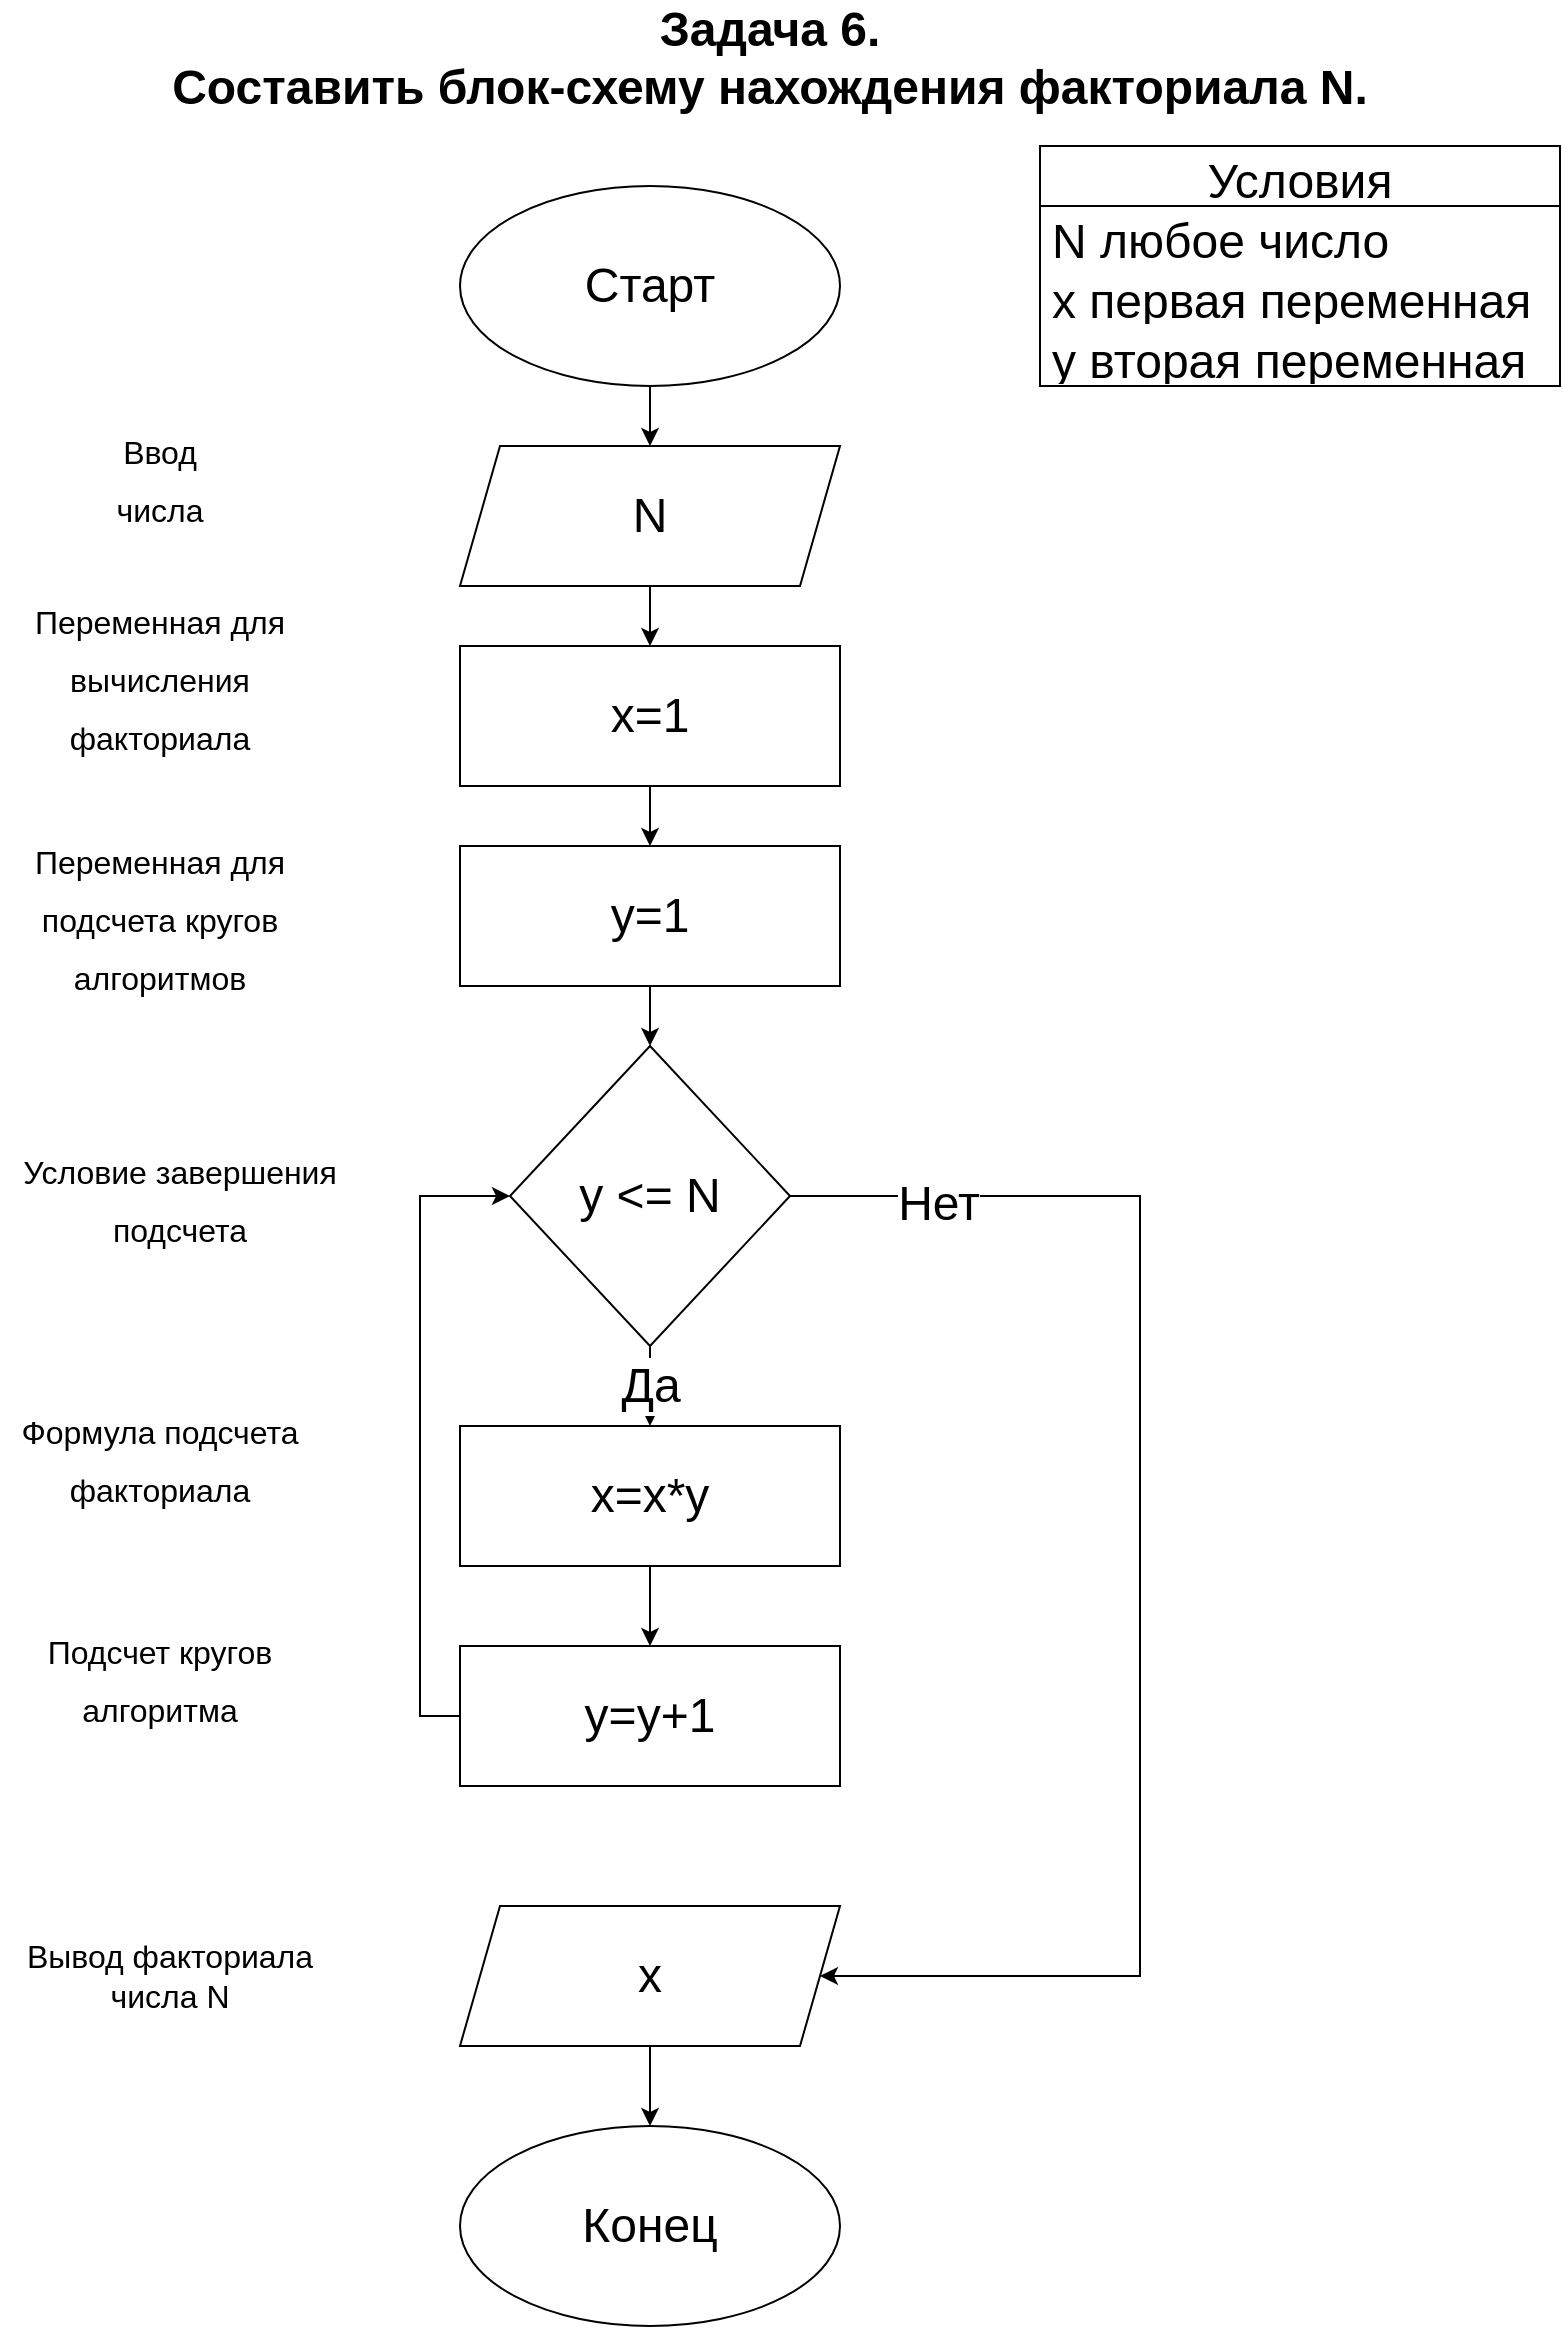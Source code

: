 <mxfile version="20.2.3" type="github">
  <diagram id="yz8uFTn369CeaQx-U4Oo" name="Страница 1">
    <mxGraphModel dx="868" dy="493" grid="1" gridSize="10" guides="1" tooltips="1" connect="1" arrows="1" fold="1" page="1" pageScale="1" pageWidth="827" pageHeight="1169" background="none" math="0" shadow="0">
      <root>
        <mxCell id="0" />
        <mxCell id="1" parent="0" />
        <mxCell id="iGjr5SG4mLfQ5k3Jn4Mq-11" style="edgeStyle=orthogonalEdgeStyle;rounded=0;orthogonalLoop=1;jettySize=auto;html=1;exitX=0.5;exitY=1;exitDx=0;exitDy=0;entryX=0.5;entryY=0;entryDx=0;entryDy=0;fontSize=24;" edge="1" parent="1" source="iGjr5SG4mLfQ5k3Jn4Mq-1" target="iGjr5SG4mLfQ5k3Jn4Mq-2">
          <mxGeometry relative="1" as="geometry" />
        </mxCell>
        <mxCell id="iGjr5SG4mLfQ5k3Jn4Mq-1" value="&lt;font style=&quot;font-size: 24px;&quot;&gt;Старт&lt;/font&gt;" style="ellipse;whiteSpace=wrap;html=1;" vertex="1" parent="1">
          <mxGeometry x="260" y="99" width="190" height="100" as="geometry" />
        </mxCell>
        <mxCell id="iGjr5SG4mLfQ5k3Jn4Mq-12" style="edgeStyle=orthogonalEdgeStyle;rounded=0;orthogonalLoop=1;jettySize=auto;html=1;exitX=0.5;exitY=1;exitDx=0;exitDy=0;entryX=0.5;entryY=0;entryDx=0;entryDy=0;fontSize=24;" edge="1" parent="1" source="iGjr5SG4mLfQ5k3Jn4Mq-2" target="iGjr5SG4mLfQ5k3Jn4Mq-3">
          <mxGeometry relative="1" as="geometry" />
        </mxCell>
        <mxCell id="iGjr5SG4mLfQ5k3Jn4Mq-2" value="N" style="shape=parallelogram;perimeter=parallelogramPerimeter;whiteSpace=wrap;html=1;fixedSize=1;fontSize=24;" vertex="1" parent="1">
          <mxGeometry x="260" y="229" width="190" height="70" as="geometry" />
        </mxCell>
        <mxCell id="iGjr5SG4mLfQ5k3Jn4Mq-13" style="edgeStyle=orthogonalEdgeStyle;rounded=0;orthogonalLoop=1;jettySize=auto;html=1;exitX=0.5;exitY=1;exitDx=0;exitDy=0;entryX=0.5;entryY=0;entryDx=0;entryDy=0;fontSize=24;" edge="1" parent="1" source="iGjr5SG4mLfQ5k3Jn4Mq-3" target="iGjr5SG4mLfQ5k3Jn4Mq-5">
          <mxGeometry relative="1" as="geometry" />
        </mxCell>
        <mxCell id="iGjr5SG4mLfQ5k3Jn4Mq-3" value="x=1" style="rounded=0;whiteSpace=wrap;html=1;fontSize=24;" vertex="1" parent="1">
          <mxGeometry x="260" y="329" width="190" height="70" as="geometry" />
        </mxCell>
        <mxCell id="iGjr5SG4mLfQ5k3Jn4Mq-14" style="edgeStyle=orthogonalEdgeStyle;rounded=0;orthogonalLoop=1;jettySize=auto;html=1;exitX=0.5;exitY=1;exitDx=0;exitDy=0;entryX=0.5;entryY=0;entryDx=0;entryDy=0;fontSize=24;" edge="1" parent="1" source="iGjr5SG4mLfQ5k3Jn4Mq-5" target="iGjr5SG4mLfQ5k3Jn4Mq-6">
          <mxGeometry relative="1" as="geometry" />
        </mxCell>
        <mxCell id="iGjr5SG4mLfQ5k3Jn4Mq-5" value="y=1" style="rounded=0;whiteSpace=wrap;html=1;fontSize=24;" vertex="1" parent="1">
          <mxGeometry x="260" y="429" width="190" height="70" as="geometry" />
        </mxCell>
        <mxCell id="iGjr5SG4mLfQ5k3Jn4Mq-15" value="Да" style="edgeStyle=orthogonalEdgeStyle;rounded=0;orthogonalLoop=1;jettySize=auto;html=1;exitX=0.5;exitY=1;exitDx=0;exitDy=0;entryX=0.5;entryY=0;entryDx=0;entryDy=0;fontSize=24;" edge="1" parent="1" source="iGjr5SG4mLfQ5k3Jn4Mq-6" target="iGjr5SG4mLfQ5k3Jn4Mq-7">
          <mxGeometry relative="1" as="geometry" />
        </mxCell>
        <mxCell id="iGjr5SG4mLfQ5k3Jn4Mq-18" style="edgeStyle=orthogonalEdgeStyle;rounded=0;orthogonalLoop=1;jettySize=auto;html=1;exitX=1;exitY=0.5;exitDx=0;exitDy=0;fontSize=24;entryX=1;entryY=0.5;entryDx=0;entryDy=0;" edge="1" parent="1" source="iGjr5SG4mLfQ5k3Jn4Mq-6" target="iGjr5SG4mLfQ5k3Jn4Mq-10">
          <mxGeometry relative="1" as="geometry">
            <mxPoint x="600" y="1009" as="targetPoint" />
            <Array as="points">
              <mxPoint x="600" y="604" />
              <mxPoint x="600" y="994" />
            </Array>
          </mxGeometry>
        </mxCell>
        <mxCell id="iGjr5SG4mLfQ5k3Jn4Mq-19" value="Нет" style="edgeLabel;html=1;align=center;verticalAlign=middle;resizable=0;points=[];fontSize=24;" vertex="1" connectable="0" parent="iGjr5SG4mLfQ5k3Jn4Mq-18">
          <mxGeometry x="-0.796" y="-4" relative="1" as="geometry">
            <mxPoint as="offset" />
          </mxGeometry>
        </mxCell>
        <mxCell id="iGjr5SG4mLfQ5k3Jn4Mq-6" value="y &amp;lt;= N" style="rhombus;whiteSpace=wrap;html=1;fontSize=24;" vertex="1" parent="1">
          <mxGeometry x="285" y="529" width="140" height="150" as="geometry" />
        </mxCell>
        <mxCell id="iGjr5SG4mLfQ5k3Jn4Mq-16" style="edgeStyle=orthogonalEdgeStyle;rounded=0;orthogonalLoop=1;jettySize=auto;html=1;exitX=0.5;exitY=1;exitDx=0;exitDy=0;entryX=0.5;entryY=0;entryDx=0;entryDy=0;fontSize=24;" edge="1" parent="1" source="iGjr5SG4mLfQ5k3Jn4Mq-7" target="iGjr5SG4mLfQ5k3Jn4Mq-8">
          <mxGeometry relative="1" as="geometry" />
        </mxCell>
        <mxCell id="iGjr5SG4mLfQ5k3Jn4Mq-7" value="x=x*y" style="rounded=0;whiteSpace=wrap;html=1;fontSize=24;" vertex="1" parent="1">
          <mxGeometry x="260" y="719" width="190" height="70" as="geometry" />
        </mxCell>
        <mxCell id="iGjr5SG4mLfQ5k3Jn4Mq-21" style="edgeStyle=orthogonalEdgeStyle;rounded=0;orthogonalLoop=1;jettySize=auto;html=1;exitX=0;exitY=0.5;exitDx=0;exitDy=0;entryX=0;entryY=0.5;entryDx=0;entryDy=0;fontSize=24;" edge="1" parent="1" source="iGjr5SG4mLfQ5k3Jn4Mq-8" target="iGjr5SG4mLfQ5k3Jn4Mq-6">
          <mxGeometry relative="1" as="geometry" />
        </mxCell>
        <mxCell id="iGjr5SG4mLfQ5k3Jn4Mq-8" value="y=y+1" style="rounded=0;whiteSpace=wrap;html=1;fontSize=24;" vertex="1" parent="1">
          <mxGeometry x="260" y="829" width="190" height="70" as="geometry" />
        </mxCell>
        <mxCell id="iGjr5SG4mLfQ5k3Jn4Mq-23" style="edgeStyle=orthogonalEdgeStyle;rounded=0;orthogonalLoop=1;jettySize=auto;html=1;exitX=0.5;exitY=1;exitDx=0;exitDy=0;entryX=0.5;entryY=0;entryDx=0;entryDy=0;fontSize=24;" edge="1" parent="1" source="iGjr5SG4mLfQ5k3Jn4Mq-10" target="iGjr5SG4mLfQ5k3Jn4Mq-22">
          <mxGeometry relative="1" as="geometry" />
        </mxCell>
        <mxCell id="iGjr5SG4mLfQ5k3Jn4Mq-10" value="x" style="shape=parallelogram;perimeter=parallelogramPerimeter;whiteSpace=wrap;html=1;fixedSize=1;fontSize=24;" vertex="1" parent="1">
          <mxGeometry x="260" y="959" width="190" height="70" as="geometry" />
        </mxCell>
        <mxCell id="iGjr5SG4mLfQ5k3Jn4Mq-22" value="&lt;font style=&quot;font-size: 24px;&quot;&gt;Конец&lt;/font&gt;" style="ellipse;whiteSpace=wrap;html=1;" vertex="1" parent="1">
          <mxGeometry x="260" y="1069" width="190" height="100" as="geometry" />
        </mxCell>
        <mxCell id="iGjr5SG4mLfQ5k3Jn4Mq-24" value="Условия" style="swimlane;fontStyle=0;childLayout=stackLayout;horizontal=1;startSize=30;horizontalStack=0;resizeParent=1;resizeParentMax=0;resizeLast=0;collapsible=1;marginBottom=0;fontSize=24;" vertex="1" parent="1">
          <mxGeometry x="550" y="79" width="260" height="120" as="geometry" />
        </mxCell>
        <mxCell id="iGjr5SG4mLfQ5k3Jn4Mq-25" value="N любое число" style="text;strokeColor=none;fillColor=none;align=left;verticalAlign=middle;spacingLeft=4;spacingRight=4;overflow=hidden;points=[[0,0.5],[1,0.5]];portConstraint=eastwest;rotatable=0;fontSize=24;" vertex="1" parent="iGjr5SG4mLfQ5k3Jn4Mq-24">
          <mxGeometry y="30" width="260" height="30" as="geometry" />
        </mxCell>
        <mxCell id="iGjr5SG4mLfQ5k3Jn4Mq-26" value="x первая переменная" style="text;strokeColor=none;fillColor=none;align=left;verticalAlign=middle;spacingLeft=4;spacingRight=4;overflow=hidden;points=[[0,0.5],[1,0.5]];portConstraint=eastwest;rotatable=0;fontSize=24;" vertex="1" parent="iGjr5SG4mLfQ5k3Jn4Mq-24">
          <mxGeometry y="60" width="260" height="30" as="geometry" />
        </mxCell>
        <mxCell id="iGjr5SG4mLfQ5k3Jn4Mq-27" value="y вторая переменная" style="text;strokeColor=none;fillColor=none;align=left;verticalAlign=middle;spacingLeft=4;spacingRight=4;overflow=hidden;points=[[0,0.5],[1,0.5]];portConstraint=eastwest;rotatable=0;fontSize=24;" vertex="1" parent="iGjr5SG4mLfQ5k3Jn4Mq-24">
          <mxGeometry y="90" width="260" height="30" as="geometry" />
        </mxCell>
        <mxCell id="iGjr5SG4mLfQ5k3Jn4Mq-28" value="&lt;b&gt;Задача 6.&lt;br&gt;Составить блок-схему нахождения факториала N.&lt;/b&gt;" style="text;html=1;strokeColor=none;fillColor=none;align=center;verticalAlign=middle;whiteSpace=wrap;rounded=0;fontSize=24;" vertex="1" parent="1">
          <mxGeometry x="30" y="10" width="770" height="50" as="geometry" />
        </mxCell>
        <mxCell id="iGjr5SG4mLfQ5k3Jn4Mq-29" value="&lt;font style=&quot;font-size: 16px;&quot;&gt;Ввод числа&lt;/font&gt;" style="text;html=1;strokeColor=none;fillColor=none;align=center;verticalAlign=middle;whiteSpace=wrap;rounded=0;fontSize=24;" vertex="1" parent="1">
          <mxGeometry x="80" y="229" width="60" height="30" as="geometry" />
        </mxCell>
        <mxCell id="iGjr5SG4mLfQ5k3Jn4Mq-30" value="&lt;font style=&quot;font-size: 16px;&quot;&gt;Переменная для вычисления факториала&lt;/font&gt;" style="text;html=1;strokeColor=none;fillColor=none;align=center;verticalAlign=middle;whiteSpace=wrap;rounded=0;fontSize=24;" vertex="1" parent="1">
          <mxGeometry x="40" y="329" width="140" height="30" as="geometry" />
        </mxCell>
        <mxCell id="iGjr5SG4mLfQ5k3Jn4Mq-31" value="&lt;font style=&quot;font-size: 16px;&quot;&gt;Переменная для подсчета кругов алгоритмов&lt;/font&gt;" style="text;html=1;strokeColor=none;fillColor=none;align=center;verticalAlign=middle;whiteSpace=wrap;rounded=0;fontSize=24;" vertex="1" parent="1">
          <mxGeometry x="40" y="449" width="140" height="30" as="geometry" />
        </mxCell>
        <mxCell id="iGjr5SG4mLfQ5k3Jn4Mq-35" value="&lt;font style=&quot;font-size: 16px;&quot;&gt;Условие завершения подсчета&lt;/font&gt;" style="text;html=1;strokeColor=none;fillColor=none;align=center;verticalAlign=middle;whiteSpace=wrap;rounded=0;fontSize=24;" vertex="1" parent="1">
          <mxGeometry x="40" y="589" width="160" height="30" as="geometry" />
        </mxCell>
        <mxCell id="iGjr5SG4mLfQ5k3Jn4Mq-36" value="&lt;font style=&quot;font-size: 16px;&quot;&gt;Формула подсчета факториала&lt;/font&gt;" style="text;html=1;strokeColor=none;fillColor=none;align=center;verticalAlign=middle;whiteSpace=wrap;rounded=0;fontSize=24;" vertex="1" parent="1">
          <mxGeometry x="35" y="719" width="150" height="30" as="geometry" />
        </mxCell>
        <mxCell id="iGjr5SG4mLfQ5k3Jn4Mq-37" value="&lt;font style=&quot;font-size: 16px;&quot;&gt;Подсчет кругов алгоритма&lt;/font&gt;" style="text;html=1;strokeColor=none;fillColor=none;align=center;verticalAlign=middle;whiteSpace=wrap;rounded=0;fontSize=24;" vertex="1" parent="1">
          <mxGeometry x="40" y="829" width="140" height="30" as="geometry" />
        </mxCell>
        <mxCell id="iGjr5SG4mLfQ5k3Jn4Mq-41" value="Вывод факториала числа N" style="text;html=1;strokeColor=none;fillColor=none;align=center;verticalAlign=middle;whiteSpace=wrap;rounded=0;fontSize=16;" vertex="1" parent="1">
          <mxGeometry x="35" y="979" width="160" height="30" as="geometry" />
        </mxCell>
      </root>
    </mxGraphModel>
  </diagram>
</mxfile>
